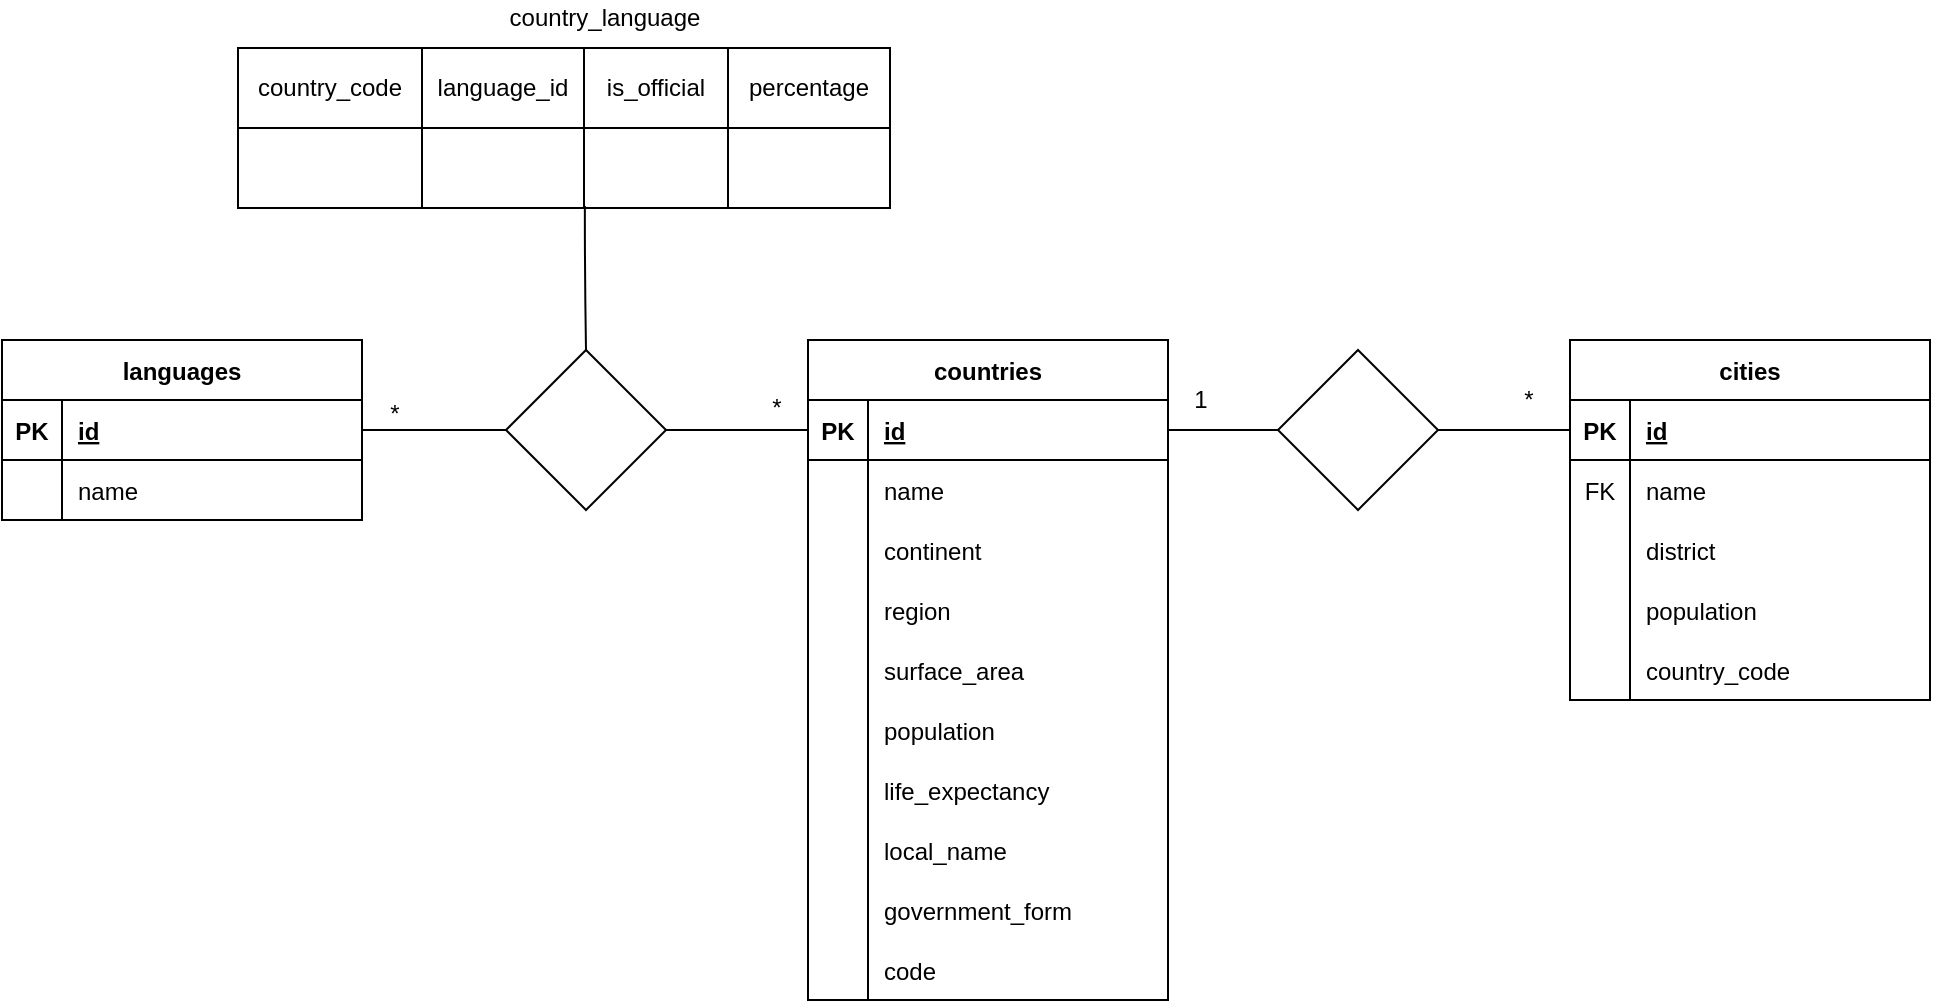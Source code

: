 <mxfile version="20.2.0" type="device"><diagram id="73eQNPzFcoil1uYJ4ZcW" name="Page-1"><mxGraphModel dx="1346" dy="532" grid="0" gridSize="10" guides="1" tooltips="1" connect="1" arrows="1" fold="1" page="0" pageScale="1" pageWidth="827" pageHeight="1169" math="0" shadow="0"><root><mxCell id="0"/><mxCell id="1" parent="0"/><mxCell id="tUSHwezV2e4bEKjU2AT8-32" value="countries" style="shape=table;startSize=30;container=1;collapsible=1;childLayout=tableLayout;fixedRows=1;rowLines=0;fontStyle=1;align=center;resizeLast=1;" parent="1" vertex="1"><mxGeometry x="204" y="479" width="180" height="330" as="geometry"/></mxCell><mxCell id="tUSHwezV2e4bEKjU2AT8-33" value="" style="shape=tableRow;horizontal=0;startSize=0;swimlaneHead=0;swimlaneBody=0;fillColor=none;collapsible=0;dropTarget=0;points=[[0,0.5],[1,0.5]];portConstraint=eastwest;top=0;left=0;right=0;bottom=1;" parent="tUSHwezV2e4bEKjU2AT8-32" vertex="1"><mxGeometry y="30" width="180" height="30" as="geometry"/></mxCell><mxCell id="tUSHwezV2e4bEKjU2AT8-34" value="PK" style="shape=partialRectangle;connectable=0;fillColor=none;top=0;left=0;bottom=0;right=0;fontStyle=1;overflow=hidden;" parent="tUSHwezV2e4bEKjU2AT8-33" vertex="1"><mxGeometry width="30" height="30" as="geometry"><mxRectangle width="30" height="30" as="alternateBounds"/></mxGeometry></mxCell><mxCell id="tUSHwezV2e4bEKjU2AT8-35" value="id" style="shape=partialRectangle;connectable=0;fillColor=none;top=0;left=0;bottom=0;right=0;align=left;spacingLeft=6;fontStyle=5;overflow=hidden;" parent="tUSHwezV2e4bEKjU2AT8-33" vertex="1"><mxGeometry x="30" width="150" height="30" as="geometry"><mxRectangle width="150" height="30" as="alternateBounds"/></mxGeometry></mxCell><mxCell id="tUSHwezV2e4bEKjU2AT8-36" value="" style="shape=tableRow;horizontal=0;startSize=0;swimlaneHead=0;swimlaneBody=0;fillColor=none;collapsible=0;dropTarget=0;points=[[0,0.5],[1,0.5]];portConstraint=eastwest;top=0;left=0;right=0;bottom=0;" parent="tUSHwezV2e4bEKjU2AT8-32" vertex="1"><mxGeometry y="60" width="180" height="30" as="geometry"/></mxCell><mxCell id="tUSHwezV2e4bEKjU2AT8-37" value="" style="shape=partialRectangle;connectable=0;fillColor=none;top=0;left=0;bottom=0;right=0;editable=1;overflow=hidden;" parent="tUSHwezV2e4bEKjU2AT8-36" vertex="1"><mxGeometry width="30" height="30" as="geometry"><mxRectangle width="30" height="30" as="alternateBounds"/></mxGeometry></mxCell><mxCell id="tUSHwezV2e4bEKjU2AT8-38" value="name" style="shape=partialRectangle;connectable=0;fillColor=none;top=0;left=0;bottom=0;right=0;align=left;spacingLeft=6;overflow=hidden;" parent="tUSHwezV2e4bEKjU2AT8-36" vertex="1"><mxGeometry x="30" width="150" height="30" as="geometry"><mxRectangle width="150" height="30" as="alternateBounds"/></mxGeometry></mxCell><mxCell id="tUSHwezV2e4bEKjU2AT8-42" value="" style="shape=tableRow;horizontal=0;startSize=0;swimlaneHead=0;swimlaneBody=0;fillColor=none;collapsible=0;dropTarget=0;points=[[0,0.5],[1,0.5]];portConstraint=eastwest;top=0;left=0;right=0;bottom=0;" parent="tUSHwezV2e4bEKjU2AT8-32" vertex="1"><mxGeometry y="90" width="180" height="30" as="geometry"/></mxCell><mxCell id="tUSHwezV2e4bEKjU2AT8-43" value="" style="shape=partialRectangle;connectable=0;fillColor=none;top=0;left=0;bottom=0;right=0;editable=1;overflow=hidden;" parent="tUSHwezV2e4bEKjU2AT8-42" vertex="1"><mxGeometry width="30" height="30" as="geometry"><mxRectangle width="30" height="30" as="alternateBounds"/></mxGeometry></mxCell><mxCell id="tUSHwezV2e4bEKjU2AT8-44" value="continent" style="shape=partialRectangle;connectable=0;fillColor=none;top=0;left=0;bottom=0;right=0;align=left;spacingLeft=6;overflow=hidden;" parent="tUSHwezV2e4bEKjU2AT8-42" vertex="1"><mxGeometry x="30" width="150" height="30" as="geometry"><mxRectangle width="150" height="30" as="alternateBounds"/></mxGeometry></mxCell><mxCell id="tUSHwezV2e4bEKjU2AT8-137" value="" style="shape=tableRow;horizontal=0;startSize=0;swimlaneHead=0;swimlaneBody=0;fillColor=none;collapsible=0;dropTarget=0;points=[[0,0.5],[1,0.5]];portConstraint=eastwest;top=0;left=0;right=0;bottom=0;" parent="tUSHwezV2e4bEKjU2AT8-32" vertex="1"><mxGeometry y="120" width="180" height="30" as="geometry"/></mxCell><mxCell id="tUSHwezV2e4bEKjU2AT8-138" value="" style="shape=partialRectangle;connectable=0;fillColor=none;top=0;left=0;bottom=0;right=0;editable=1;overflow=hidden;" parent="tUSHwezV2e4bEKjU2AT8-137" vertex="1"><mxGeometry width="30" height="30" as="geometry"><mxRectangle width="30" height="30" as="alternateBounds"/></mxGeometry></mxCell><mxCell id="tUSHwezV2e4bEKjU2AT8-139" value="region" style="shape=partialRectangle;connectable=0;fillColor=none;top=0;left=0;bottom=0;right=0;align=left;spacingLeft=6;overflow=hidden;" parent="tUSHwezV2e4bEKjU2AT8-137" vertex="1"><mxGeometry x="30" width="150" height="30" as="geometry"><mxRectangle width="150" height="30" as="alternateBounds"/></mxGeometry></mxCell><mxCell id="O99YdJGOJLm7xYK1KfZl-3" style="shape=tableRow;horizontal=0;startSize=0;swimlaneHead=0;swimlaneBody=0;fillColor=none;collapsible=0;dropTarget=0;points=[[0,0.5],[1,0.5]];portConstraint=eastwest;top=0;left=0;right=0;bottom=0;" parent="tUSHwezV2e4bEKjU2AT8-32" vertex="1"><mxGeometry y="150" width="180" height="30" as="geometry"/></mxCell><mxCell id="O99YdJGOJLm7xYK1KfZl-4" style="shape=partialRectangle;connectable=0;fillColor=none;top=0;left=0;bottom=0;right=0;editable=1;overflow=hidden;" parent="O99YdJGOJLm7xYK1KfZl-3" vertex="1"><mxGeometry width="30" height="30" as="geometry"><mxRectangle width="30" height="30" as="alternateBounds"/></mxGeometry></mxCell><mxCell id="O99YdJGOJLm7xYK1KfZl-5" value="surface_area" style="shape=partialRectangle;connectable=0;fillColor=none;top=0;left=0;bottom=0;right=0;align=left;spacingLeft=6;overflow=hidden;" parent="O99YdJGOJLm7xYK1KfZl-3" vertex="1"><mxGeometry x="30" width="150" height="30" as="geometry"><mxRectangle width="150" height="30" as="alternateBounds"/></mxGeometry></mxCell><mxCell id="O99YdJGOJLm7xYK1KfZl-6" style="shape=tableRow;horizontal=0;startSize=0;swimlaneHead=0;swimlaneBody=0;fillColor=none;collapsible=0;dropTarget=0;points=[[0,0.5],[1,0.5]];portConstraint=eastwest;top=0;left=0;right=0;bottom=0;" parent="tUSHwezV2e4bEKjU2AT8-32" vertex="1"><mxGeometry y="180" width="180" height="30" as="geometry"/></mxCell><mxCell id="O99YdJGOJLm7xYK1KfZl-7" style="shape=partialRectangle;connectable=0;fillColor=none;top=0;left=0;bottom=0;right=0;editable=1;overflow=hidden;" parent="O99YdJGOJLm7xYK1KfZl-6" vertex="1"><mxGeometry width="30" height="30" as="geometry"><mxRectangle width="30" height="30" as="alternateBounds"/></mxGeometry></mxCell><mxCell id="O99YdJGOJLm7xYK1KfZl-8" value="population" style="shape=partialRectangle;connectable=0;fillColor=none;top=0;left=0;bottom=0;right=0;align=left;spacingLeft=6;overflow=hidden;" parent="O99YdJGOJLm7xYK1KfZl-6" vertex="1"><mxGeometry x="30" width="150" height="30" as="geometry"><mxRectangle width="150" height="30" as="alternateBounds"/></mxGeometry></mxCell><mxCell id="O99YdJGOJLm7xYK1KfZl-9" style="shape=tableRow;horizontal=0;startSize=0;swimlaneHead=0;swimlaneBody=0;fillColor=none;collapsible=0;dropTarget=0;points=[[0,0.5],[1,0.5]];portConstraint=eastwest;top=0;left=0;right=0;bottom=0;" parent="tUSHwezV2e4bEKjU2AT8-32" vertex="1"><mxGeometry y="210" width="180" height="30" as="geometry"/></mxCell><mxCell id="O99YdJGOJLm7xYK1KfZl-10" style="shape=partialRectangle;connectable=0;fillColor=none;top=0;left=0;bottom=0;right=0;editable=1;overflow=hidden;" parent="O99YdJGOJLm7xYK1KfZl-9" vertex="1"><mxGeometry width="30" height="30" as="geometry"><mxRectangle width="30" height="30" as="alternateBounds"/></mxGeometry></mxCell><mxCell id="O99YdJGOJLm7xYK1KfZl-11" value="life_expectancy" style="shape=partialRectangle;connectable=0;fillColor=none;top=0;left=0;bottom=0;right=0;align=left;spacingLeft=6;overflow=hidden;" parent="O99YdJGOJLm7xYK1KfZl-9" vertex="1"><mxGeometry x="30" width="150" height="30" as="geometry"><mxRectangle width="150" height="30" as="alternateBounds"/></mxGeometry></mxCell><mxCell id="O99YdJGOJLm7xYK1KfZl-12" style="shape=tableRow;horizontal=0;startSize=0;swimlaneHead=0;swimlaneBody=0;fillColor=none;collapsible=0;dropTarget=0;points=[[0,0.5],[1,0.5]];portConstraint=eastwest;top=0;left=0;right=0;bottom=0;" parent="tUSHwezV2e4bEKjU2AT8-32" vertex="1"><mxGeometry y="240" width="180" height="30" as="geometry"/></mxCell><mxCell id="O99YdJGOJLm7xYK1KfZl-13" style="shape=partialRectangle;connectable=0;fillColor=none;top=0;left=0;bottom=0;right=0;editable=1;overflow=hidden;" parent="O99YdJGOJLm7xYK1KfZl-12" vertex="1"><mxGeometry width="30" height="30" as="geometry"><mxRectangle width="30" height="30" as="alternateBounds"/></mxGeometry></mxCell><mxCell id="O99YdJGOJLm7xYK1KfZl-14" value="local_name" style="shape=partialRectangle;connectable=0;fillColor=none;top=0;left=0;bottom=0;right=0;align=left;spacingLeft=6;overflow=hidden;" parent="O99YdJGOJLm7xYK1KfZl-12" vertex="1"><mxGeometry x="30" width="150" height="30" as="geometry"><mxRectangle width="150" height="30" as="alternateBounds"/></mxGeometry></mxCell><mxCell id="O99YdJGOJLm7xYK1KfZl-15" style="shape=tableRow;horizontal=0;startSize=0;swimlaneHead=0;swimlaneBody=0;fillColor=none;collapsible=0;dropTarget=0;points=[[0,0.5],[1,0.5]];portConstraint=eastwest;top=0;left=0;right=0;bottom=0;" parent="tUSHwezV2e4bEKjU2AT8-32" vertex="1"><mxGeometry y="270" width="180" height="30" as="geometry"/></mxCell><mxCell id="O99YdJGOJLm7xYK1KfZl-16" style="shape=partialRectangle;connectable=0;fillColor=none;top=0;left=0;bottom=0;right=0;editable=1;overflow=hidden;" parent="O99YdJGOJLm7xYK1KfZl-15" vertex="1"><mxGeometry width="30" height="30" as="geometry"><mxRectangle width="30" height="30" as="alternateBounds"/></mxGeometry></mxCell><mxCell id="O99YdJGOJLm7xYK1KfZl-17" value="government_form" style="shape=partialRectangle;connectable=0;fillColor=none;top=0;left=0;bottom=0;right=0;align=left;spacingLeft=6;overflow=hidden;" parent="O99YdJGOJLm7xYK1KfZl-15" vertex="1"><mxGeometry x="30" width="150" height="30" as="geometry"><mxRectangle width="150" height="30" as="alternateBounds"/></mxGeometry></mxCell><mxCell id="_oB8Wr0MFkhOtYjUPdWn-1" style="shape=tableRow;horizontal=0;startSize=0;swimlaneHead=0;swimlaneBody=0;fillColor=none;collapsible=0;dropTarget=0;points=[[0,0.5],[1,0.5]];portConstraint=eastwest;top=0;left=0;right=0;bottom=0;" vertex="1" parent="tUSHwezV2e4bEKjU2AT8-32"><mxGeometry y="300" width="180" height="30" as="geometry"/></mxCell><mxCell id="_oB8Wr0MFkhOtYjUPdWn-2" style="shape=partialRectangle;connectable=0;fillColor=none;top=0;left=0;bottom=0;right=0;editable=1;overflow=hidden;" vertex="1" parent="_oB8Wr0MFkhOtYjUPdWn-1"><mxGeometry width="30" height="30" as="geometry"><mxRectangle width="30" height="30" as="alternateBounds"/></mxGeometry></mxCell><mxCell id="_oB8Wr0MFkhOtYjUPdWn-3" value="code" style="shape=partialRectangle;connectable=0;fillColor=none;top=0;left=0;bottom=0;right=0;align=left;spacingLeft=6;overflow=hidden;" vertex="1" parent="_oB8Wr0MFkhOtYjUPdWn-1"><mxGeometry x="30" width="150" height="30" as="geometry"><mxRectangle width="150" height="30" as="alternateBounds"/></mxGeometry></mxCell><mxCell id="tUSHwezV2e4bEKjU2AT8-71" value="languages" style="shape=table;startSize=30;container=1;collapsible=1;childLayout=tableLayout;fixedRows=1;rowLines=0;fontStyle=1;align=center;resizeLast=1;" parent="1" vertex="1"><mxGeometry x="-199" y="479" width="180" height="90" as="geometry"/></mxCell><mxCell id="tUSHwezV2e4bEKjU2AT8-72" value="" style="shape=tableRow;horizontal=0;startSize=0;swimlaneHead=0;swimlaneBody=0;fillColor=none;collapsible=0;dropTarget=0;points=[[0,0.5],[1,0.5]];portConstraint=eastwest;top=0;left=0;right=0;bottom=1;" parent="tUSHwezV2e4bEKjU2AT8-71" vertex="1"><mxGeometry y="30" width="180" height="30" as="geometry"/></mxCell><mxCell id="tUSHwezV2e4bEKjU2AT8-73" value="PK" style="shape=partialRectangle;connectable=0;fillColor=none;top=0;left=0;bottom=0;right=0;fontStyle=1;overflow=hidden;" parent="tUSHwezV2e4bEKjU2AT8-72" vertex="1"><mxGeometry width="30" height="30" as="geometry"><mxRectangle width="30" height="30" as="alternateBounds"/></mxGeometry></mxCell><mxCell id="tUSHwezV2e4bEKjU2AT8-74" value="id" style="shape=partialRectangle;connectable=0;fillColor=none;top=0;left=0;bottom=0;right=0;align=left;spacingLeft=6;fontStyle=5;overflow=hidden;" parent="tUSHwezV2e4bEKjU2AT8-72" vertex="1"><mxGeometry x="30" width="150" height="30" as="geometry"><mxRectangle width="150" height="30" as="alternateBounds"/></mxGeometry></mxCell><mxCell id="tUSHwezV2e4bEKjU2AT8-75" value="" style="shape=tableRow;horizontal=0;startSize=0;swimlaneHead=0;swimlaneBody=0;fillColor=none;collapsible=0;dropTarget=0;points=[[0,0.5],[1,0.5]];portConstraint=eastwest;top=0;left=0;right=0;bottom=0;" parent="tUSHwezV2e4bEKjU2AT8-71" vertex="1"><mxGeometry y="60" width="180" height="30" as="geometry"/></mxCell><mxCell id="tUSHwezV2e4bEKjU2AT8-76" value="" style="shape=partialRectangle;connectable=0;fillColor=none;top=0;left=0;bottom=0;right=0;editable=1;overflow=hidden;" parent="tUSHwezV2e4bEKjU2AT8-75" vertex="1"><mxGeometry width="30" height="30" as="geometry"><mxRectangle width="30" height="30" as="alternateBounds"/></mxGeometry></mxCell><mxCell id="tUSHwezV2e4bEKjU2AT8-77" value="name" style="shape=partialRectangle;connectable=0;fillColor=none;top=0;left=0;bottom=0;right=0;align=left;spacingLeft=6;overflow=hidden;" parent="tUSHwezV2e4bEKjU2AT8-75" vertex="1"><mxGeometry x="30" width="150" height="30" as="geometry"><mxRectangle width="150" height="30" as="alternateBounds"/></mxGeometry></mxCell><mxCell id="tUSHwezV2e4bEKjU2AT8-123" style="edgeStyle=orthogonalEdgeStyle;rounded=0;orthogonalLoop=1;jettySize=auto;html=1;exitX=1;exitY=0.5;exitDx=0;exitDy=0;entryX=0;entryY=0.5;entryDx=0;entryDy=0;endArrow=none;endFill=0;startArrow=none;" parent="1" source="tUSHwezV2e4bEKjU2AT8-124" target="tUSHwezV2e4bEKjU2AT8-33" edge="1"><mxGeometry relative="1" as="geometry"/></mxCell><mxCell id="tUSHwezV2e4bEKjU2AT8-124" value="" style="rhombus;whiteSpace=wrap;html=1;" parent="1" vertex="1"><mxGeometry x="53" y="484" width="80" height="80" as="geometry"/></mxCell><mxCell id="tUSHwezV2e4bEKjU2AT8-125" value="" style="edgeStyle=orthogonalEdgeStyle;rounded=0;orthogonalLoop=1;jettySize=auto;html=1;exitX=1;exitY=0.5;exitDx=0;exitDy=0;entryX=0;entryY=0.5;entryDx=0;entryDy=0;endArrow=none;endFill=0;" parent="1" source="tUSHwezV2e4bEKjU2AT8-72" target="tUSHwezV2e4bEKjU2AT8-124" edge="1"><mxGeometry relative="1" as="geometry"><mxPoint x="-19" y="524" as="sourcePoint"/><mxPoint x="204" y="524" as="targetPoint"/></mxGeometry></mxCell><mxCell id="tUSHwezV2e4bEKjU2AT8-126" value="*" style="text;html=1;align=center;verticalAlign=middle;resizable=0;points=[];autosize=1;strokeColor=none;fillColor=none;" parent="1" vertex="1"><mxGeometry x="-15" y="503" width="23" height="26" as="geometry"/></mxCell><mxCell id="tUSHwezV2e4bEKjU2AT8-127" value="*" style="text;html=1;align=center;verticalAlign=middle;resizable=0;points=[];autosize=1;strokeColor=none;fillColor=none;" parent="1" vertex="1"><mxGeometry x="176" y="500" width="23" height="26" as="geometry"/></mxCell><mxCell id="tUSHwezV2e4bEKjU2AT8-129" value="" style="shape=table;startSize=0;container=1;collapsible=0;childLayout=tableLayout;" parent="1" vertex="1"><mxGeometry x="-81" y="333" width="326" height="80" as="geometry"/></mxCell><mxCell id="tUSHwezV2e4bEKjU2AT8-130" value="" style="shape=tableRow;horizontal=0;startSize=0;swimlaneHead=0;swimlaneBody=0;top=0;left=0;bottom=0;right=0;collapsible=0;dropTarget=0;fillColor=none;points=[[0,0.5],[1,0.5]];portConstraint=eastwest;" parent="tUSHwezV2e4bEKjU2AT8-129" vertex="1"><mxGeometry width="326" height="40" as="geometry"/></mxCell><mxCell id="tUSHwezV2e4bEKjU2AT8-131" value="country_code" style="shape=partialRectangle;html=1;whiteSpace=wrap;connectable=0;overflow=hidden;fillColor=none;top=0;left=0;bottom=0;right=0;pointerEvents=1;" parent="tUSHwezV2e4bEKjU2AT8-130" vertex="1"><mxGeometry width="92" height="40" as="geometry"><mxRectangle width="92" height="40" as="alternateBounds"/></mxGeometry></mxCell><mxCell id="tUSHwezV2e4bEKjU2AT8-132" value="language_id" style="shape=partialRectangle;html=1;whiteSpace=wrap;connectable=0;overflow=hidden;fillColor=none;top=0;left=0;bottom=0;right=0;pointerEvents=1;" parent="tUSHwezV2e4bEKjU2AT8-130" vertex="1"><mxGeometry x="92" width="81" height="40" as="geometry"><mxRectangle width="81" height="40" as="alternateBounds"/></mxGeometry></mxCell><mxCell id="tUSHwezV2e4bEKjU2AT8-260" value="is_official" style="shape=partialRectangle;html=1;whiteSpace=wrap;connectable=0;overflow=hidden;fillColor=none;top=0;left=0;bottom=0;right=0;pointerEvents=1;" parent="tUSHwezV2e4bEKjU2AT8-130" vertex="1"><mxGeometry x="173" width="72" height="40" as="geometry"><mxRectangle width="72" height="40" as="alternateBounds"/></mxGeometry></mxCell><mxCell id="O99YdJGOJLm7xYK1KfZl-1" value="percentage" style="shape=partialRectangle;html=1;whiteSpace=wrap;connectable=0;overflow=hidden;fillColor=none;top=0;left=0;bottom=0;right=0;pointerEvents=1;" parent="tUSHwezV2e4bEKjU2AT8-130" vertex="1"><mxGeometry x="245" width="81" height="40" as="geometry"><mxRectangle width="81" height="40" as="alternateBounds"/></mxGeometry></mxCell><mxCell id="tUSHwezV2e4bEKjU2AT8-133" value="" style="shape=tableRow;horizontal=0;startSize=0;swimlaneHead=0;swimlaneBody=0;top=0;left=0;bottom=0;right=0;collapsible=0;dropTarget=0;fillColor=none;points=[[0,0.5],[1,0.5]];portConstraint=eastwest;" parent="tUSHwezV2e4bEKjU2AT8-129" vertex="1"><mxGeometry y="40" width="326" height="40" as="geometry"/></mxCell><mxCell id="tUSHwezV2e4bEKjU2AT8-134" value="" style="shape=partialRectangle;html=1;whiteSpace=wrap;connectable=0;overflow=hidden;fillColor=none;top=0;left=0;bottom=0;right=0;pointerEvents=1;" parent="tUSHwezV2e4bEKjU2AT8-133" vertex="1"><mxGeometry width="92" height="40" as="geometry"><mxRectangle width="92" height="40" as="alternateBounds"/></mxGeometry></mxCell><mxCell id="tUSHwezV2e4bEKjU2AT8-135" value="" style="shape=partialRectangle;html=1;whiteSpace=wrap;connectable=0;overflow=hidden;fillColor=none;top=0;left=0;bottom=0;right=0;pointerEvents=1;" parent="tUSHwezV2e4bEKjU2AT8-133" vertex="1"><mxGeometry x="92" width="81" height="40" as="geometry"><mxRectangle width="81" height="40" as="alternateBounds"/></mxGeometry></mxCell><mxCell id="tUSHwezV2e4bEKjU2AT8-261" style="shape=partialRectangle;html=1;whiteSpace=wrap;connectable=0;overflow=hidden;fillColor=none;top=0;left=0;bottom=0;right=0;pointerEvents=1;" parent="tUSHwezV2e4bEKjU2AT8-133" vertex="1"><mxGeometry x="173" width="72" height="40" as="geometry"><mxRectangle width="72" height="40" as="alternateBounds"/></mxGeometry></mxCell><mxCell id="O99YdJGOJLm7xYK1KfZl-2" style="shape=partialRectangle;html=1;whiteSpace=wrap;connectable=0;overflow=hidden;fillColor=none;top=0;left=0;bottom=0;right=0;pointerEvents=1;" parent="tUSHwezV2e4bEKjU2AT8-133" vertex="1"><mxGeometry x="245" width="81" height="40" as="geometry"><mxRectangle width="81" height="40" as="alternateBounds"/></mxGeometry></mxCell><mxCell id="tUSHwezV2e4bEKjU2AT8-136" value="country_language" style="text;html=1;align=center;verticalAlign=middle;resizable=0;points=[];autosize=1;strokeColor=none;fillColor=none;" parent="1" vertex="1"><mxGeometry x="49" y="309" width="106" height="18" as="geometry"/></mxCell><mxCell id="tUSHwezV2e4bEKjU2AT8-156" style="edgeStyle=orthogonalEdgeStyle;rounded=0;orthogonalLoop=1;jettySize=auto;html=1;entryX=1;entryY=0.5;entryDx=0;entryDy=0;endArrow=none;endFill=0;exitX=0;exitY=0.5;exitDx=0;exitDy=0;startArrow=none;" parent="1" source="tUSHwezV2e4bEKjU2AT8-157" target="tUSHwezV2e4bEKjU2AT8-33" edge="1"><mxGeometry relative="1" as="geometry"/></mxCell><mxCell id="tUSHwezV2e4bEKjU2AT8-143" value="cities" style="shape=table;startSize=30;container=1;collapsible=1;childLayout=tableLayout;fixedRows=1;rowLines=0;fontStyle=1;align=center;resizeLast=1;" parent="1" vertex="1"><mxGeometry x="585" y="479" width="180" height="180" as="geometry"/></mxCell><mxCell id="tUSHwezV2e4bEKjU2AT8-144" value="" style="shape=tableRow;horizontal=0;startSize=0;swimlaneHead=0;swimlaneBody=0;fillColor=none;collapsible=0;dropTarget=0;points=[[0,0.5],[1,0.5]];portConstraint=eastwest;top=0;left=0;right=0;bottom=1;" parent="tUSHwezV2e4bEKjU2AT8-143" vertex="1"><mxGeometry y="30" width="180" height="30" as="geometry"/></mxCell><mxCell id="tUSHwezV2e4bEKjU2AT8-145" value="PK" style="shape=partialRectangle;connectable=0;fillColor=none;top=0;left=0;bottom=0;right=0;fontStyle=1;overflow=hidden;" parent="tUSHwezV2e4bEKjU2AT8-144" vertex="1"><mxGeometry width="30" height="30" as="geometry"><mxRectangle width="30" height="30" as="alternateBounds"/></mxGeometry></mxCell><mxCell id="tUSHwezV2e4bEKjU2AT8-146" value="id" style="shape=partialRectangle;connectable=0;fillColor=none;top=0;left=0;bottom=0;right=0;align=left;spacingLeft=6;fontStyle=5;overflow=hidden;" parent="tUSHwezV2e4bEKjU2AT8-144" vertex="1"><mxGeometry x="30" width="150" height="30" as="geometry"><mxRectangle width="150" height="30" as="alternateBounds"/></mxGeometry></mxCell><mxCell id="tUSHwezV2e4bEKjU2AT8-147" value="" style="shape=tableRow;horizontal=0;startSize=0;swimlaneHead=0;swimlaneBody=0;fillColor=none;collapsible=0;dropTarget=0;points=[[0,0.5],[1,0.5]];portConstraint=eastwest;top=0;left=0;right=0;bottom=0;" parent="tUSHwezV2e4bEKjU2AT8-143" vertex="1"><mxGeometry y="60" width="180" height="30" as="geometry"/></mxCell><mxCell id="tUSHwezV2e4bEKjU2AT8-148" value="FK" style="shape=partialRectangle;connectable=0;fillColor=none;top=0;left=0;bottom=0;right=0;editable=1;overflow=hidden;" parent="tUSHwezV2e4bEKjU2AT8-147" vertex="1"><mxGeometry width="30" height="30" as="geometry"><mxRectangle width="30" height="30" as="alternateBounds"/></mxGeometry></mxCell><mxCell id="tUSHwezV2e4bEKjU2AT8-149" value="name" style="shape=partialRectangle;connectable=0;fillColor=none;top=0;left=0;bottom=0;right=0;align=left;spacingLeft=6;overflow=hidden;" parent="tUSHwezV2e4bEKjU2AT8-147" vertex="1"><mxGeometry x="30" width="150" height="30" as="geometry"><mxRectangle width="150" height="30" as="alternateBounds"/></mxGeometry></mxCell><mxCell id="tUSHwezV2e4bEKjU2AT8-150" value="" style="shape=tableRow;horizontal=0;startSize=0;swimlaneHead=0;swimlaneBody=0;fillColor=none;collapsible=0;dropTarget=0;points=[[0,0.5],[1,0.5]];portConstraint=eastwest;top=0;left=0;right=0;bottom=0;" parent="tUSHwezV2e4bEKjU2AT8-143" vertex="1"><mxGeometry y="90" width="180" height="30" as="geometry"/></mxCell><mxCell id="tUSHwezV2e4bEKjU2AT8-151" value="" style="shape=partialRectangle;connectable=0;fillColor=none;top=0;left=0;bottom=0;right=0;editable=1;overflow=hidden;" parent="tUSHwezV2e4bEKjU2AT8-150" vertex="1"><mxGeometry width="30" height="30" as="geometry"><mxRectangle width="30" height="30" as="alternateBounds"/></mxGeometry></mxCell><mxCell id="tUSHwezV2e4bEKjU2AT8-152" value="district" style="shape=partialRectangle;connectable=0;fillColor=none;top=0;left=0;bottom=0;right=0;align=left;spacingLeft=6;overflow=hidden;" parent="tUSHwezV2e4bEKjU2AT8-150" vertex="1"><mxGeometry x="30" width="150" height="30" as="geometry"><mxRectangle width="150" height="30" as="alternateBounds"/></mxGeometry></mxCell><mxCell id="tUSHwezV2e4bEKjU2AT8-153" value="" style="shape=tableRow;horizontal=0;startSize=0;swimlaneHead=0;swimlaneBody=0;fillColor=none;collapsible=0;dropTarget=0;points=[[0,0.5],[1,0.5]];portConstraint=eastwest;top=0;left=0;right=0;bottom=0;" parent="tUSHwezV2e4bEKjU2AT8-143" vertex="1"><mxGeometry y="120" width="180" height="30" as="geometry"/></mxCell><mxCell id="tUSHwezV2e4bEKjU2AT8-154" value="" style="shape=partialRectangle;connectable=0;fillColor=none;top=0;left=0;bottom=0;right=0;editable=1;overflow=hidden;" parent="tUSHwezV2e4bEKjU2AT8-153" vertex="1"><mxGeometry width="30" height="30" as="geometry"><mxRectangle width="30" height="30" as="alternateBounds"/></mxGeometry></mxCell><mxCell id="tUSHwezV2e4bEKjU2AT8-155" value="population" style="shape=partialRectangle;connectable=0;fillColor=none;top=0;left=0;bottom=0;right=0;align=left;spacingLeft=6;overflow=hidden;" parent="tUSHwezV2e4bEKjU2AT8-153" vertex="1"><mxGeometry x="30" width="150" height="30" as="geometry"><mxRectangle width="150" height="30" as="alternateBounds"/></mxGeometry></mxCell><mxCell id="2P9Yq6ssg7_sFFE-UmLf-1" style="shape=tableRow;horizontal=0;startSize=0;swimlaneHead=0;swimlaneBody=0;fillColor=none;collapsible=0;dropTarget=0;points=[[0,0.5],[1,0.5]];portConstraint=eastwest;top=0;left=0;right=0;bottom=0;" parent="tUSHwezV2e4bEKjU2AT8-143" vertex="1"><mxGeometry y="150" width="180" height="30" as="geometry"/></mxCell><mxCell id="2P9Yq6ssg7_sFFE-UmLf-2" style="shape=partialRectangle;connectable=0;fillColor=none;top=0;left=0;bottom=0;right=0;editable=1;overflow=hidden;" parent="2P9Yq6ssg7_sFFE-UmLf-1" vertex="1"><mxGeometry width="30" height="30" as="geometry"><mxRectangle width="30" height="30" as="alternateBounds"/></mxGeometry></mxCell><mxCell id="2P9Yq6ssg7_sFFE-UmLf-3" value="country_code" style="shape=partialRectangle;connectable=0;fillColor=none;top=0;left=0;bottom=0;right=0;align=left;spacingLeft=6;overflow=hidden;" parent="2P9Yq6ssg7_sFFE-UmLf-1" vertex="1"><mxGeometry x="30" width="150" height="30" as="geometry"><mxRectangle width="150" height="30" as="alternateBounds"/></mxGeometry></mxCell><mxCell id="tUSHwezV2e4bEKjU2AT8-157" value="" style="rhombus;whiteSpace=wrap;html=1;" parent="1" vertex="1"><mxGeometry x="439" y="484" width="80" height="80" as="geometry"/></mxCell><mxCell id="tUSHwezV2e4bEKjU2AT8-158" value="" style="edgeStyle=orthogonalEdgeStyle;rounded=0;orthogonalLoop=1;jettySize=auto;html=1;entryX=1;entryY=0.5;entryDx=0;entryDy=0;endArrow=none;endFill=0;exitX=0;exitY=0.5;exitDx=0;exitDy=0;" parent="1" source="tUSHwezV2e4bEKjU2AT8-144" target="tUSHwezV2e4bEKjU2AT8-157" edge="1"><mxGeometry relative="1" as="geometry"><mxPoint x="533" y="524" as="sourcePoint"/><mxPoint x="384" y="524" as="targetPoint"/></mxGeometry></mxCell><mxCell id="tUSHwezV2e4bEKjU2AT8-159" value="1" style="text;html=1;align=center;verticalAlign=middle;resizable=0;points=[];autosize=1;strokeColor=none;fillColor=none;" parent="1" vertex="1"><mxGeometry x="387" y="496" width="25" height="26" as="geometry"/></mxCell><mxCell id="tUSHwezV2e4bEKjU2AT8-160" value="*" style="text;html=1;align=center;verticalAlign=middle;resizable=0;points=[];autosize=1;strokeColor=none;fillColor=none;" parent="1" vertex="1"><mxGeometry x="552" y="496" width="23" height="26" as="geometry"/></mxCell><mxCell id="tUSHwezV2e4bEKjU2AT8-346" style="edgeStyle=orthogonalEdgeStyle;curved=1;rounded=0;orthogonalLoop=1;jettySize=auto;html=1;entryX=0.5;entryY=0;entryDx=0;entryDy=0;endArrow=none;endFill=0;exitX=0.532;exitY=0.975;exitDx=0;exitDy=0;exitPerimeter=0;" parent="1" source="tUSHwezV2e4bEKjU2AT8-133" target="tUSHwezV2e4bEKjU2AT8-124" edge="1"><mxGeometry relative="1" as="geometry"><mxPoint x="105" y="431" as="sourcePoint"/></mxGeometry></mxCell></root></mxGraphModel></diagram></mxfile>